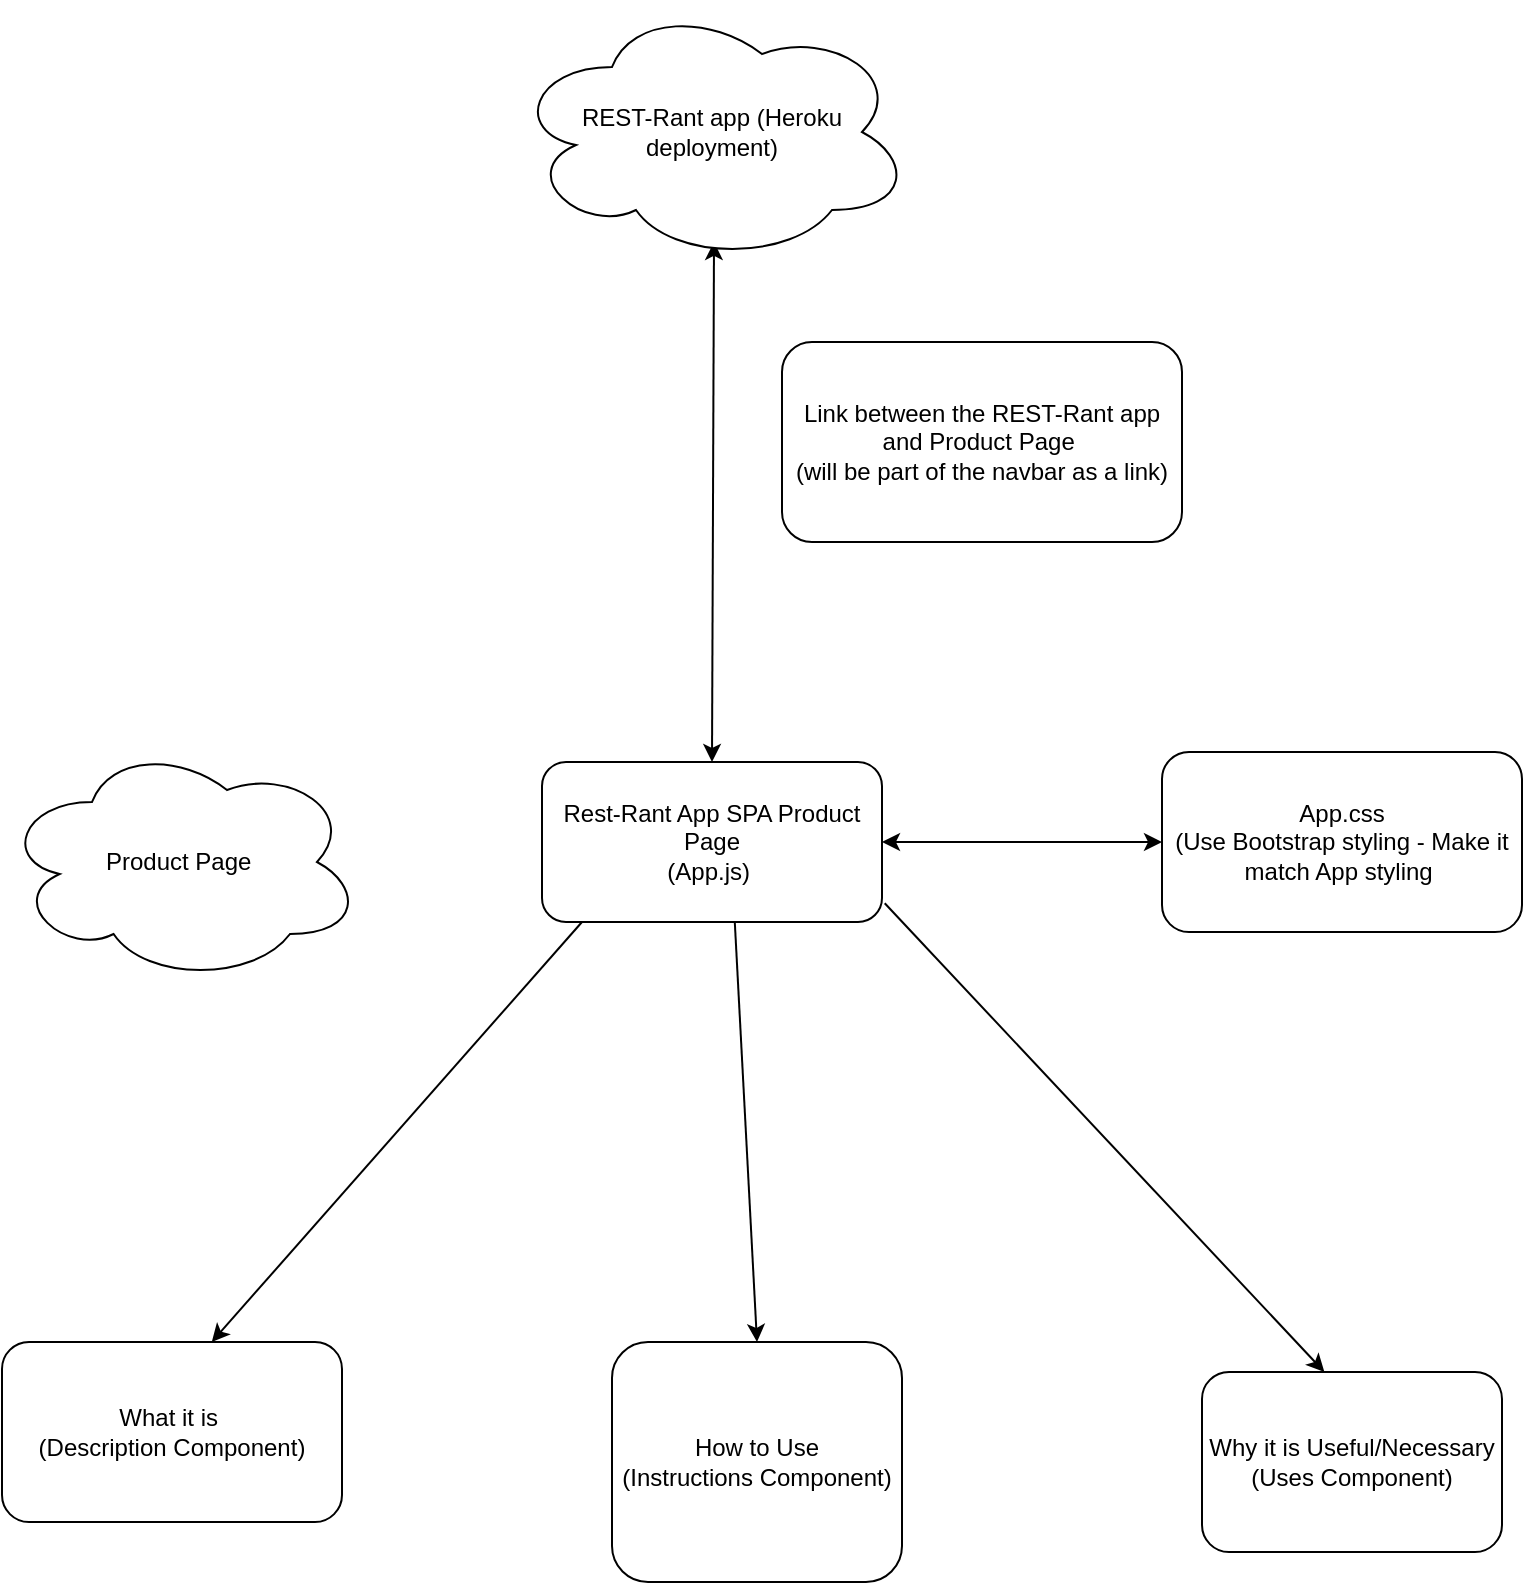 <mxfile version="16.5.6" type="github"><diagram id="gg6pL4KmNJ7qhUN99b4t" name="Page-1"><mxGraphModel dx="1422" dy="1894" grid="1" gridSize="10" guides="1" tooltips="1" connect="1" arrows="1" fold="1" page="1" pageScale="1" pageWidth="850" pageHeight="1100" math="0" shadow="0"><root><mxCell id="0"/><mxCell id="1" parent="0"/><mxCell id="Ozpp11KSyKf7so8EQvGu-1" value="Rest-Rant App SPA Product Page&lt;br&gt;(App.js)&amp;nbsp;" style="rounded=1;whiteSpace=wrap;html=1;" vertex="1" parent="1"><mxGeometry x="330" y="20" width="170" height="80" as="geometry"/></mxCell><mxCell id="Ozpp11KSyKf7so8EQvGu-2" value="What it is&amp;nbsp;&lt;br&gt;(Description Component)" style="rounded=1;whiteSpace=wrap;html=1;" vertex="1" parent="1"><mxGeometry x="60" y="310" width="170" height="90" as="geometry"/></mxCell><mxCell id="Ozpp11KSyKf7so8EQvGu-3" value="How to Use&lt;br&gt;(Instructions Component)" style="rounded=1;whiteSpace=wrap;html=1;" vertex="1" parent="1"><mxGeometry x="365" y="310" width="145" height="120" as="geometry"/></mxCell><mxCell id="Ozpp11KSyKf7so8EQvGu-4" value="Why it is Useful/Necessary&lt;br&gt;(Uses Component)" style="rounded=1;whiteSpace=wrap;html=1;" vertex="1" parent="1"><mxGeometry x="660" y="325" width="150" height="90" as="geometry"/></mxCell><mxCell id="Ozpp11KSyKf7so8EQvGu-6" value="" style="endArrow=classic;html=1;rounded=0;entryX=0.617;entryY=0;entryDx=0;entryDy=0;entryPerimeter=0;" edge="1" parent="1" target="Ozpp11KSyKf7so8EQvGu-2"><mxGeometry width="50" height="50" relative="1" as="geometry"><mxPoint x="350" y="100" as="sourcePoint"/><mxPoint x="450" y="380" as="targetPoint"/></mxGeometry></mxCell><mxCell id="Ozpp11KSyKf7so8EQvGu-7" value="" style="endArrow=classic;html=1;rounded=0;entryX=0.5;entryY=0;entryDx=0;entryDy=0;exitX=0.567;exitY=1;exitDx=0;exitDy=0;exitPerimeter=0;" edge="1" parent="1" source="Ozpp11KSyKf7so8EQvGu-1" target="Ozpp11KSyKf7so8EQvGu-3"><mxGeometry width="50" height="50" relative="1" as="geometry"><mxPoint x="410" y="170" as="sourcePoint"/><mxPoint x="430" y="220" as="targetPoint"/></mxGeometry></mxCell><mxCell id="Ozpp11KSyKf7so8EQvGu-8" value="" style="endArrow=classic;html=1;rounded=0;entryX=0.408;entryY=0;entryDx=0;entryDy=0;entryPerimeter=0;exitX=1.008;exitY=0.883;exitDx=0;exitDy=0;exitPerimeter=0;" edge="1" parent="1" source="Ozpp11KSyKf7so8EQvGu-1" target="Ozpp11KSyKf7so8EQvGu-4"><mxGeometry width="50" height="50" relative="1" as="geometry"><mxPoint x="600" y="170" as="sourcePoint"/><mxPoint x="450" y="380" as="targetPoint"/></mxGeometry></mxCell><mxCell id="Ozpp11KSyKf7so8EQvGu-10" value="" style="endArrow=classic;startArrow=classic;html=1;rounded=0;" edge="1" parent="1" target="Ozpp11KSyKf7so8EQvGu-11"><mxGeometry width="50" height="50" relative="1" as="geometry"><mxPoint x="500" y="60" as="sourcePoint"/><mxPoint x="610" y="60" as="targetPoint"/></mxGeometry></mxCell><mxCell id="Ozpp11KSyKf7so8EQvGu-11" value="App.css&lt;br&gt;(Use Bootstrap styling - Make it match App styling&amp;nbsp;" style="rounded=1;whiteSpace=wrap;html=1;" vertex="1" parent="1"><mxGeometry x="640" y="15" width="180" height="90" as="geometry"/></mxCell><mxCell id="Ozpp11KSyKf7so8EQvGu-13" value="" style="endArrow=classic;startArrow=classic;html=1;rounded=0;exitX=0.5;exitY=0;exitDx=0;exitDy=0;entryX=0.505;entryY=0.923;entryDx=0;entryDy=0;entryPerimeter=0;" edge="1" parent="1" source="Ozpp11KSyKf7so8EQvGu-1" target="Ozpp11KSyKf7so8EQvGu-16"><mxGeometry width="50" height="50" relative="1" as="geometry"><mxPoint x="400" y="10" as="sourcePoint"/><mxPoint x="410" y="-130" as="targetPoint"/></mxGeometry></mxCell><mxCell id="Ozpp11KSyKf7so8EQvGu-15" value="Product Page&amp;nbsp;" style="ellipse;shape=cloud;whiteSpace=wrap;html=1;" vertex="1" parent="1"><mxGeometry x="60" y="10" width="180" height="120" as="geometry"/></mxCell><mxCell id="Ozpp11KSyKf7so8EQvGu-16" value="REST-Rant app (Heroku deployment)" style="ellipse;shape=cloud;whiteSpace=wrap;html=1;" vertex="1" parent="1"><mxGeometry x="315" y="-360" width="200" height="130" as="geometry"/></mxCell><mxCell id="Ozpp11KSyKf7so8EQvGu-17" value="&lt;span&gt;Link between the REST-Rant app and Product Page&amp;nbsp;&lt;br&gt;(will be part of the navbar as a link)&lt;br&gt;&lt;/span&gt;" style="rounded=1;whiteSpace=wrap;html=1;" vertex="1" parent="1"><mxGeometry x="450" y="-190" width="200" height="100" as="geometry"/></mxCell></root></mxGraphModel></diagram></mxfile>
